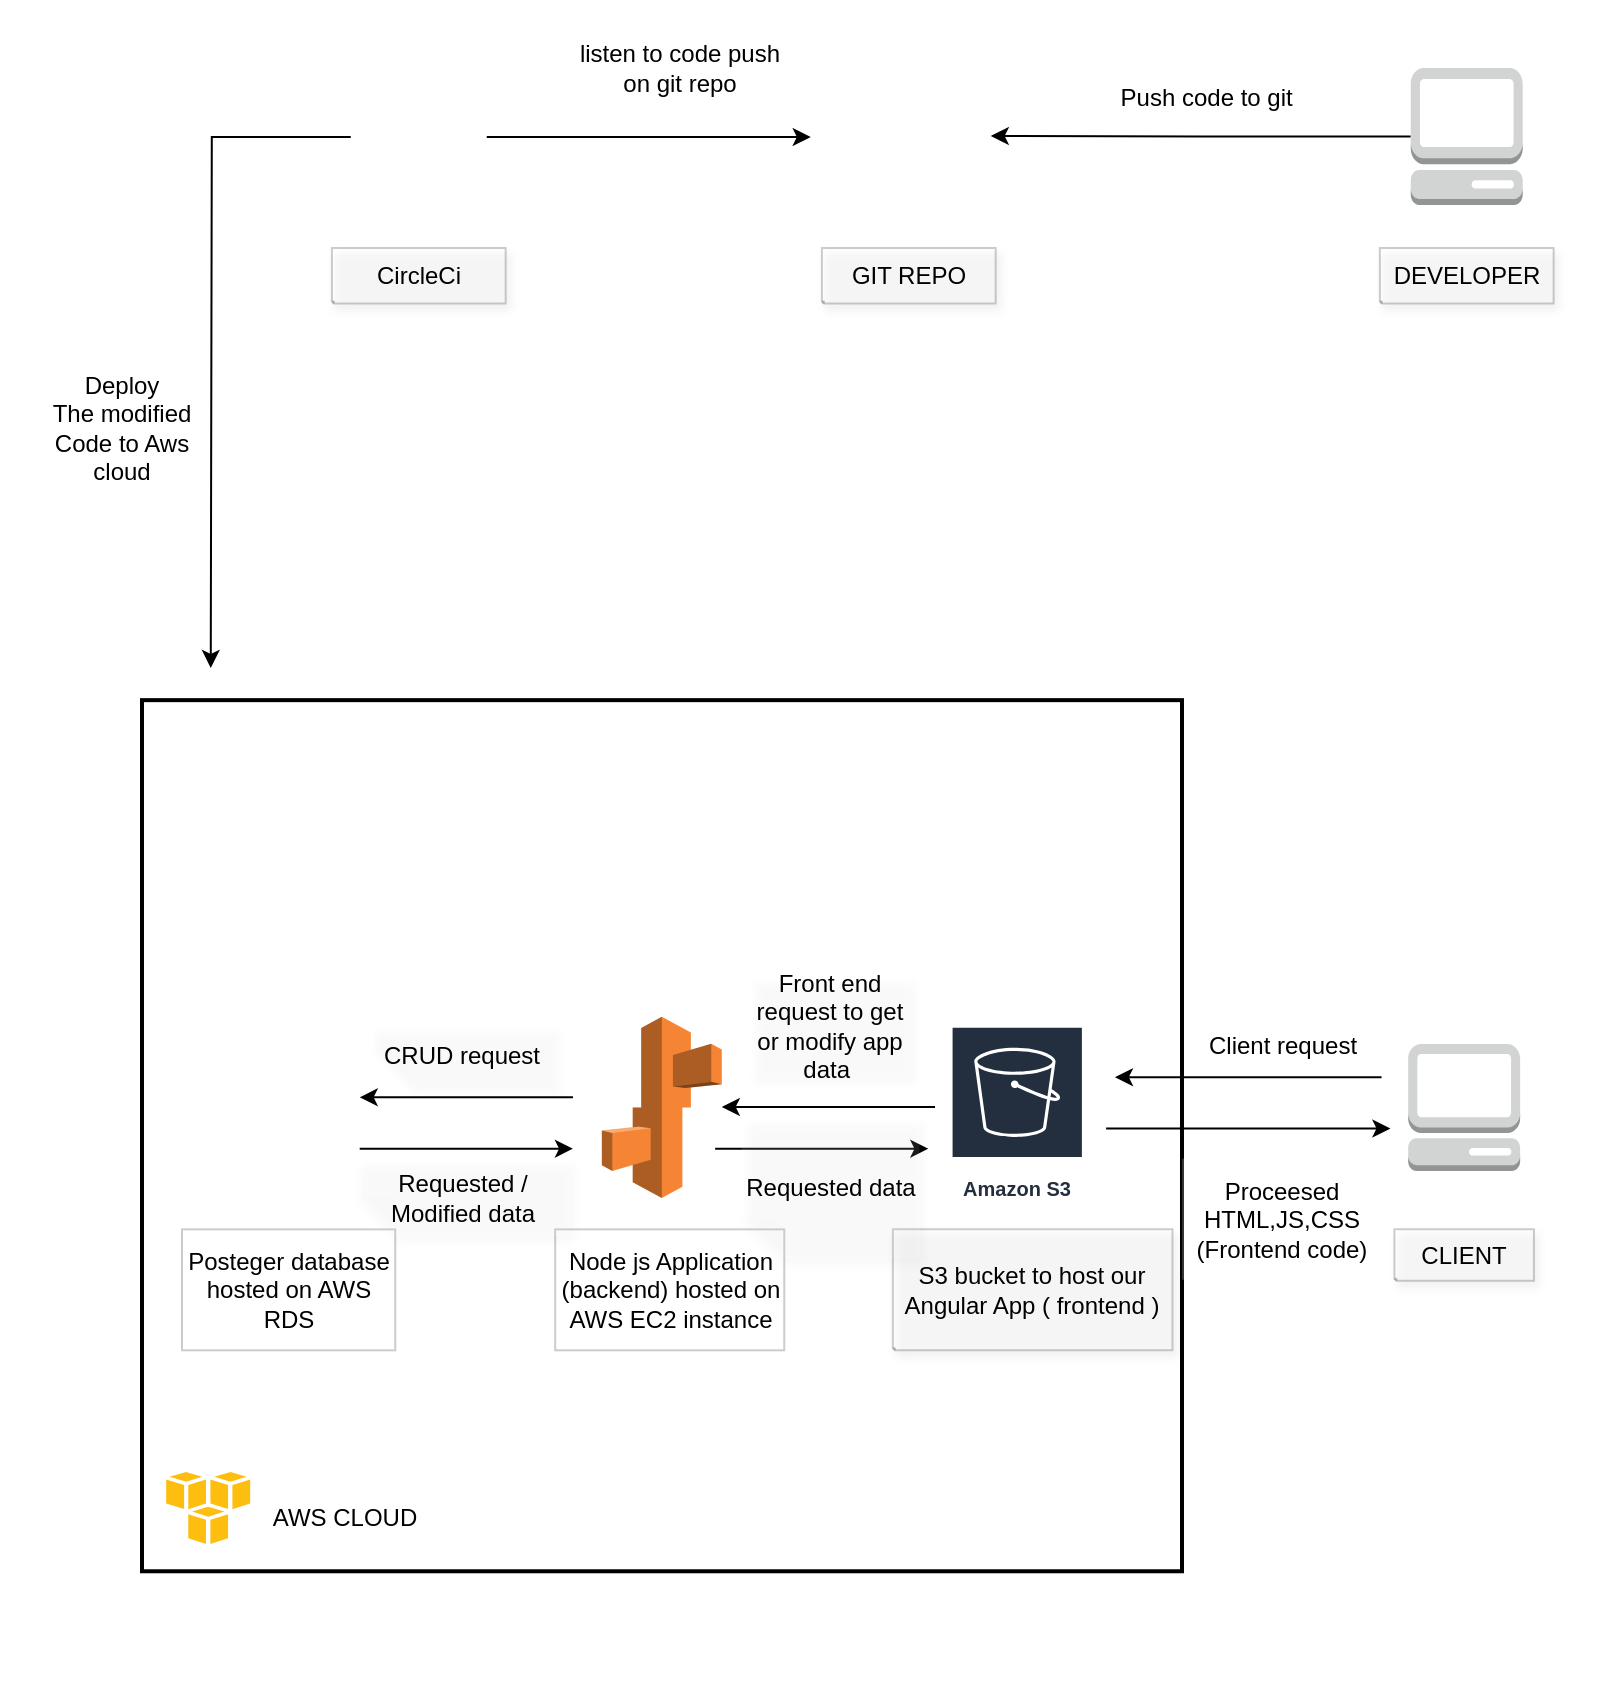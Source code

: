 <mxfile version="20.8.3" type="device"><diagram id="8pqfB_tqi1YZ0OKdN6Q7" name="Page-1"><mxGraphModel dx="2049" dy="1091" grid="1" gridSize="10" guides="1" tooltips="1" connect="1" arrows="1" fold="1" page="1" pageScale="1" pageWidth="850" pageHeight="1100" math="0" shadow="0"><root><mxCell id="0"/><mxCell id="1" parent="0"/><mxCell id="ZBpgybOvyxT2WGjcs1d8-24" value="" style="group;strokeColor=none;" vertex="1" connectable="0" parent="1"><mxGeometry x="250" y="270" width="570.005" height="670" as="geometry"/></mxCell><mxCell id="ZBpgybOvyxT2WGjcs1d8-86" value="" style="group;strokeColor=none;" vertex="1" connectable="0" parent="ZBpgybOvyxT2WGjcs1d8-24"><mxGeometry x="-230.005" y="176.075" width="691.586" height="493.925" as="geometry"/></mxCell><mxCell id="ZBpgybOvyxT2WGjcs1d8-81" value="" style="rounded=0;whiteSpace=wrap;html=1;glass=0;labelBackgroundColor=none;labelBorderColor=none;sketch=0;strokeColor=#000000;strokeWidth=2;fontSize=12;fontColor=default;fillColor=none;gradientColor=none;fillStyle=auto;" vertex="1" parent="ZBpgybOvyxT2WGjcs1d8-86"><mxGeometry x="70" width="520" height="435.56" as="geometry"/></mxCell><mxCell id="ZBpgybOvyxT2WGjcs1d8-78" value="" style="group" vertex="1" connectable="0" parent="ZBpgybOvyxT2WGjcs1d8-86"><mxGeometry x="90.007" y="138.098" width="675.959" height="186.986" as="geometry"/></mxCell><mxCell id="ZBpgybOvyxT2WGjcs1d8-20" value="Client request" style="text;html=1;align=center;verticalAlign=middle;resizable=0;points=[];autosize=1;strokeColor=none;fillColor=none;" vertex="1" parent="ZBpgybOvyxT2WGjcs1d8-78"><mxGeometry x="499.998" y="20.16" width="100" height="30" as="geometry"/></mxCell><mxCell id="ZBpgybOvyxT2WGjcs1d8-23" value="" style="group" vertex="1" connectable="0" parent="ZBpgybOvyxT2WGjcs1d8-78"><mxGeometry x="355.417" y="24.696" width="139.811" height="162.29" as="geometry"/></mxCell><mxCell id="ZBpgybOvyxT2WGjcs1d8-1" value="Amazon S3" style="sketch=0;outlineConnect=0;fontColor=#232F3E;gradientColor=none;strokeColor=#ffffff;fillColor=#232F3E;dashed=0;verticalLabelPosition=middle;verticalAlign=bottom;align=center;html=1;whiteSpace=wrap;fontSize=10;fontStyle=1;spacing=3;shape=mxgraph.aws4.productIcon;prIcon=mxgraph.aws4.s3;" vertex="1" parent="ZBpgybOvyxT2WGjcs1d8-23"><mxGeometry x="28.878" width="66.641" height="90.721" as="geometry"/></mxCell><mxCell id="ZBpgybOvyxT2WGjcs1d8-15" value="S3 bucket to host our Angular App ( frontend )" style="shape=note;whiteSpace=wrap;html=1;backgroundOutline=1;darkOpacity=0.05;fillStyle=solid;direction=west;gradientDirection=north;shadow=1;size=1;pointerEvents=1;rounded=0;glass=0;sketch=0;opacity=20;" vertex="1" parent="ZBpgybOvyxT2WGjcs1d8-23"><mxGeometry y="101.809" width="139.811" height="60.481" as="geometry"/></mxCell><mxCell id="ZBpgybOvyxT2WGjcs1d8-2" value="" style="outlineConnect=0;dashed=0;verticalLabelPosition=bottom;verticalAlign=top;align=center;html=1;shape=mxgraph.aws3.elastic_beanstalk;fillColor=#F58534;gradientColor=none;" vertex="1" parent="ZBpgybOvyxT2WGjcs1d8-78"><mxGeometry x="209.918" y="20.16" width="59.977" height="90.721" as="geometry"/></mxCell><mxCell id="ZBpgybOvyxT2WGjcs1d8-13" value="Node js Application (backend) hosted on AWS EC2 instance" style="whiteSpace=wrap;html=1;rounded=0;glass=0;sketch=0;opacity=20;" vertex="1" parent="ZBpgybOvyxT2WGjcs1d8-78"><mxGeometry x="186.594" y="126.505" width="114.538" height="60.481" as="geometry"/></mxCell><mxCell id="ZBpgybOvyxT2WGjcs1d8-25" value="" style="group" vertex="1" connectable="0" parent="ZBpgybOvyxT2WGjcs1d8-78"><mxGeometry y="15.624" width="106.625" height="171.362" as="geometry"/></mxCell><mxCell id="ZBpgybOvyxT2WGjcs1d8-10" value="Posteger database hosted on AWS RDS" style="whiteSpace=wrap;html=1;rounded=0;glass=0;sketch=0;opacity=20;" vertex="1" parent="ZBpgybOvyxT2WGjcs1d8-25"><mxGeometry y="110.881" width="106.625" height="60.481" as="geometry"/></mxCell><mxCell id="ZBpgybOvyxT2WGjcs1d8-28" value="" style="endArrow=classic;html=1;rounded=0;" edge="1" parent="ZBpgybOvyxT2WGjcs1d8-78"><mxGeometry width="50" height="50" relative="1" as="geometry"><mxPoint x="462.042" y="76.105" as="sourcePoint"/><mxPoint x="604.209" y="76.105" as="targetPoint"/></mxGeometry></mxCell><mxCell id="ZBpgybOvyxT2WGjcs1d8-34" value="" style="edgeStyle=none;orthogonalLoop=1;jettySize=auto;html=1;rounded=0;jumpSize=0;" edge="1" parent="ZBpgybOvyxT2WGjcs1d8-78"><mxGeometry width="100" relative="1" as="geometry"><mxPoint x="599.766" y="50.401" as="sourcePoint"/><mxPoint x="466.485" y="50.401" as="targetPoint"/><Array as="points"/></mxGeometry></mxCell><mxCell id="ZBpgybOvyxT2WGjcs1d8-36" value="&lt;div style=&quot;&quot;&gt;&lt;span style=&quot;background-color: initial;&quot;&gt;&lt;font style=&quot;font-size: 12px;&quot;&gt;Proceesed HTML,JS,CSS&lt;/font&gt;&lt;/span&gt;&lt;/div&gt;&lt;div style=&quot;&quot;&gt;&lt;span style=&quot;background-color: initial;&quot;&gt;&lt;font style=&quot;font-size: 12px;&quot;&gt;(Frontend code)&lt;/font&gt;&lt;/span&gt;&lt;/div&gt;" style="shape=note;whiteSpace=wrap;html=1;backgroundOutline=1;darkOpacity=0.05;fillStyle=solid;direction=west;gradientDirection=north;shadow=0;size=0;pointerEvents=1;rounded=0;glass=0;sketch=0;opacity=20;strokeColor=none;align=center;" vertex="1" parent="ZBpgybOvyxT2WGjcs1d8-78"><mxGeometry x="500" y="91.23" width="100" height="60.48" as="geometry"/></mxCell><mxCell id="ZBpgybOvyxT2WGjcs1d8-38" value="" style="endArrow=classic;html=1;rounded=0;" edge="1" parent="ZBpgybOvyxT2WGjcs1d8-78"><mxGeometry width="50" height="50" relative="1" as="geometry"><mxPoint x="266.563" y="86.185" as="sourcePoint"/><mxPoint x="373.188" y="86.185" as="targetPoint"/></mxGeometry></mxCell><mxCell id="ZBpgybOvyxT2WGjcs1d8-40" value="" style="endArrow=classic;html=1;rounded=0;" edge="1" parent="ZBpgybOvyxT2WGjcs1d8-78"><mxGeometry width="50" height="50" relative="1" as="geometry"><mxPoint x="88.854" y="86.185" as="sourcePoint"/><mxPoint x="195.479" y="86.185" as="targetPoint"/></mxGeometry></mxCell><mxCell id="ZBpgybOvyxT2WGjcs1d8-55" value="" style="endArrow=classic;html=1;rounded=0;" edge="1" parent="ZBpgybOvyxT2WGjcs1d8-78"><mxGeometry width="50" height="50" relative="1" as="geometry"><mxPoint x="376.52" y="65.279" as="sourcePoint"/><mxPoint x="269.895" y="65.279" as="targetPoint"/></mxGeometry></mxCell><mxCell id="ZBpgybOvyxT2WGjcs1d8-64" value="Front end request to get or modify app data&amp;nbsp;" style="shape=note;backgroundOutline=1;darkOpacity=0.05;fillStyle=solid;direction=west;gradientDirection=north;shadow=1;size=1;pointerEvents=1;rounded=0;glass=0;labelBackgroundColor=none;labelBorderColor=none;sketch=0;strokeWidth=10;fontSize=12;opacity=10;whiteSpace=wrap;html=1;fillColor=default;strokeColor=none;" vertex="1" parent="ZBpgybOvyxT2WGjcs1d8-78"><mxGeometry x="284.334" width="79.969" height="50.401" as="geometry"/></mxCell><mxCell id="ZBpgybOvyxT2WGjcs1d8-67" value="Requested data" style="shape=note;whiteSpace=wrap;html=1;backgroundOutline=1;darkOpacity=0.05;fillStyle=solid;direction=west;gradientDirection=north;shadow=1;size=20;pointerEvents=1;rounded=0;glass=0;labelBackgroundColor=none;labelBorderColor=none;sketch=0;strokeWidth=10;fontSize=12;opacity=10;fillColor=default;strokeColor=none;" vertex="1" parent="ZBpgybOvyxT2WGjcs1d8-78"><mxGeometry x="279.891" y="70.561" width="88.854" height="70.561" as="geometry"/></mxCell><mxCell id="ZBpgybOvyxT2WGjcs1d8-68" value="CRUD request" style="shape=note;whiteSpace=wrap;html=1;backgroundOutline=1;darkOpacity=0.05;fillStyle=solid;direction=west;gradientDirection=north;shadow=1;size=20;pointerEvents=1;rounded=0;glass=0;labelBackgroundColor=none;labelBorderColor=none;sketch=0;strokeWidth=10;fontSize=12;opacity=10;strokeColor=none;" vertex="1" parent="ZBpgybOvyxT2WGjcs1d8-78"><mxGeometry x="94.408" y="24.696" width="92.186" height="30.24" as="geometry"/></mxCell><mxCell id="ZBpgybOvyxT2WGjcs1d8-69" value="Requested / Modified data" style="shape=note;whiteSpace=wrap;html=1;backgroundOutline=1;darkOpacity=0.05;fillStyle=solid;direction=west;gradientDirection=north;shadow=1;size=20;pointerEvents=1;rounded=0;glass=0;labelBackgroundColor=none;labelBorderColor=none;sketch=0;strokeWidth=10;fontSize=12;opacity=10;strokeColor=none;" vertex="1" parent="ZBpgybOvyxT2WGjcs1d8-78"><mxGeometry x="87.19" y="91.226" width="106.63" height="38.514" as="geometry"/></mxCell><mxCell id="ZBpgybOvyxT2WGjcs1d8-77" value="CLIENT" style="shape=note;whiteSpace=wrap;html=1;backgroundOutline=1;darkOpacity=0.05;fillStyle=solid;direction=west;gradientDirection=north;shadow=1;size=1;pointerEvents=1;rounded=0;glass=0;sketch=0;opacity=20;" vertex="1" parent="ZBpgybOvyxT2WGjcs1d8-78"><mxGeometry x="606.208" y="126.505" width="69.751" height="25.704" as="geometry"/></mxCell><mxCell id="ZBpgybOvyxT2WGjcs1d8-4" value="" style="outlineConnect=0;dashed=0;verticalLabelPosition=bottom;verticalAlign=top;align=center;html=1;shape=mxgraph.aws3.management_console;fillColor=#D2D3D3;gradientColor=none;" vertex="1" parent="ZBpgybOvyxT2WGjcs1d8-78"><mxGeometry x="613.094" y="33.77" width="55.978" height="63.505" as="geometry"/></mxCell><mxCell id="ZBpgybOvyxT2WGjcs1d8-61" value="" style="endArrow=classic;html=1;rounded=0;" edge="1" parent="ZBpgybOvyxT2WGjcs1d8-86"><mxGeometry width="50" height="50" relative="1" as="geometry"><mxPoint x="285.486" y="198.578" as="sourcePoint"/><mxPoint x="178.861" y="198.578" as="targetPoint"/></mxGeometry></mxCell><mxCell id="ZBpgybOvyxT2WGjcs1d8-84" value="" style="group" vertex="1" connectable="0" parent="ZBpgybOvyxT2WGjcs1d8-86"><mxGeometry x="80.009" y="383.93" width="133.306" height="40.32" as="geometry"/></mxCell><mxCell id="ZBpgybOvyxT2WGjcs1d8-82" value="" style="dashed=0;outlineConnect=0;html=1;align=center;labelPosition=center;verticalLabelPosition=bottom;verticalAlign=top;shape=mxgraph.weblogos.aws;rounded=0;glass=0;labelBackgroundColor=none;labelBorderColor=none;sketch=0;strokeColor=#000000;strokeWidth=4;fontSize=12;fontColor=default;fillColor=default;gradientColor=none;" vertex="1" parent="ZBpgybOvyxT2WGjcs1d8-84"><mxGeometry width="45.968" height="40.32" as="geometry"/></mxCell><mxCell id="ZBpgybOvyxT2WGjcs1d8-83" value="AWS CLOUD" style="text;html=1;align=center;verticalAlign=middle;resizable=0;points=[];autosize=1;strokeColor=none;fillColor=none;fontSize=12;fontColor=default;" vertex="1" parent="ZBpgybOvyxT2WGjcs1d8-84"><mxGeometry x="41.371" y="10.08" width="100" height="30" as="geometry"/></mxCell><mxCell id="ZBpgybOvyxT2WGjcs1d8-3" value="" style="shape=image;html=1;verticalAlign=top;verticalLabelPosition=bottom;labelBackgroundColor=#ffffff;imageAspect=0;aspect=fixed;image=https://cdn2.iconfinder.com/data/icons/whcompare-isometric-web-hosting-servers/50/database-128.png" vertex="1" parent="ZBpgybOvyxT2WGjcs1d8-86"><mxGeometry x="99.337" y="163.922" width="80" height="80" as="geometry"/></mxCell><mxCell id="ZBpgybOvyxT2WGjcs1d8-134" style="edgeStyle=orthogonalEdgeStyle;rounded=0;jumpSize=0;orthogonalLoop=1;jettySize=auto;html=1;fontSize=12;fontColor=default;" edge="1" parent="1" source="ZBpgybOvyxT2WGjcs1d8-87"><mxGeometry relative="1" as="geometry"><mxPoint x="424.38" y="164.52" as="targetPoint"/></mxGeometry></mxCell><mxCell id="ZBpgybOvyxT2WGjcs1d8-135" style="edgeStyle=orthogonalEdgeStyle;rounded=0;jumpSize=0;orthogonalLoop=1;jettySize=auto;html=1;fontSize=12;fontColor=default;" edge="1" parent="1" source="ZBpgybOvyxT2WGjcs1d8-87"><mxGeometry relative="1" as="geometry"><mxPoint x="124.38" y="430" as="targetPoint"/></mxGeometry></mxCell><mxCell id="ZBpgybOvyxT2WGjcs1d8-87" value="" style="shape=image;html=1;verticalAlign=top;verticalLabelPosition=bottom;labelBackgroundColor=#ffffff;imageAspect=0;aspect=fixed;image=https://cdn2.iconfinder.com/data/icons/css-vol-1/24/circleci-128.png;rounded=0;glass=0;labelBorderColor=none;sketch=0;fillStyle=auto;strokeColor=#000000;strokeWidth=2;fontSize=12;fontColor=default;fillColor=none;gradientColor=none;" vertex="1" parent="1"><mxGeometry x="194.38" y="130.52" width="68" height="68" as="geometry"/></mxCell><mxCell id="ZBpgybOvyxT2WGjcs1d8-88" value="" style="shape=image;html=1;verticalAlign=top;verticalLabelPosition=bottom;labelBackgroundColor=#ffffff;imageAspect=0;aspect=fixed;image=https://cdn1.iconfinder.com/data/icons/picons-social/57/github_rounded-128.png;rounded=0;glass=0;labelBorderColor=none;sketch=0;fillStyle=auto;strokeColor=#000000;strokeWidth=2;fontSize=12;fontColor=default;fillColor=none;gradientColor=none;" vertex="1" parent="1"><mxGeometry x="434.38" y="120.52" width="78" height="78" as="geometry"/></mxCell><mxCell id="ZBpgybOvyxT2WGjcs1d8-93" style="edgeStyle=orthogonalEdgeStyle;rounded=0;jumpSize=0;orthogonalLoop=1;jettySize=auto;html=1;exitX=0;exitY=0.5;exitDx=0;exitDy=0;exitPerimeter=0;fontSize=12;fontColor=default;" edge="1" parent="1" source="ZBpgybOvyxT2WGjcs1d8-91"><mxGeometry relative="1" as="geometry"><mxPoint x="514.38" y="164" as="targetPoint"/></mxGeometry></mxCell><mxCell id="ZBpgybOvyxT2WGjcs1d8-91" value="" style="outlineConnect=0;dashed=0;verticalLabelPosition=bottom;verticalAlign=top;align=center;html=1;shape=mxgraph.aws3.management_console;fillColor=#D2D3D3;gradientColor=none;" vertex="1" parent="1"><mxGeometry x="724.377" y="129.996" width="55.978" height="68.526" as="geometry"/></mxCell><mxCell id="ZBpgybOvyxT2WGjcs1d8-127" value="DEVELOPER" style="shape=note;whiteSpace=wrap;html=1;backgroundOutline=1;darkOpacity=0.05;fillStyle=solid;direction=west;gradientDirection=north;shadow=1;size=1;pointerEvents=1;rounded=0;glass=0;sketch=0;opacity=20;" vertex="1" parent="1"><mxGeometry x="708.92" y="220" width="86.89" height="27.74" as="geometry"/></mxCell><mxCell id="ZBpgybOvyxT2WGjcs1d8-129" value="Push code to git&amp;nbsp;" style="whiteSpace=wrap;html=1;rounded=0;glass=0;labelBackgroundColor=none;labelBorderColor=none;sketch=0;fillStyle=auto;strokeColor=none;strokeWidth=2;fontSize=12;fontColor=default;fillColor=none;gradientColor=none;" vertex="1" parent="1"><mxGeometry x="564.38" y="130" width="120" height="30" as="geometry"/></mxCell><mxCell id="ZBpgybOvyxT2WGjcs1d8-130" value="GIT REPO" style="shape=note;whiteSpace=wrap;html=1;backgroundOutline=1;darkOpacity=0.05;fillStyle=solid;direction=west;gradientDirection=north;shadow=1;size=1;pointerEvents=1;rounded=0;glass=0;sketch=0;opacity=20;" vertex="1" parent="1"><mxGeometry x="429.94" y="220" width="86.89" height="27.74" as="geometry"/></mxCell><mxCell id="ZBpgybOvyxT2WGjcs1d8-131" value="CircleCi" style="shape=note;whiteSpace=wrap;html=1;backgroundOutline=1;darkOpacity=0.05;fillStyle=solid;direction=west;gradientDirection=north;shadow=1;size=1;pointerEvents=1;rounded=0;glass=0;sketch=0;opacity=20;" vertex="1" parent="1"><mxGeometry x="184.94" y="220" width="86.89" height="27.74" as="geometry"/></mxCell><mxCell id="ZBpgybOvyxT2WGjcs1d8-133" value="listen to code push on git repo" style="shape=note;whiteSpace=wrap;html=1;backgroundOutline=1;darkOpacity=0.05;fillStyle=solid;direction=west;gradientDirection=north;shadow=1;size=0;pointerEvents=1;rounded=0;glass=0;labelBackgroundColor=none;labelBorderColor=none;sketch=0;strokeWidth=2;fontSize=12;strokeColor=none;fillColor=none;" vertex="1" parent="1"><mxGeometry x="304.38" y="100" width="110" height="60" as="geometry"/></mxCell><mxCell id="ZBpgybOvyxT2WGjcs1d8-136" value="Deploy The&amp;nbsp;modified Code to Aws cloud" style="whiteSpace=wrap;html=1;rounded=0;glass=0;labelBackgroundColor=none;labelBorderColor=none;sketch=0;fillStyle=auto;strokeColor=none;strokeWidth=2;fontSize=12;fontColor=default;fillColor=none;gradientColor=none;direction=west;" vertex="1" parent="1"><mxGeometry x="40" y="290" width="80" height="40" as="geometry"/></mxCell></root></mxGraphModel></diagram></mxfile>
